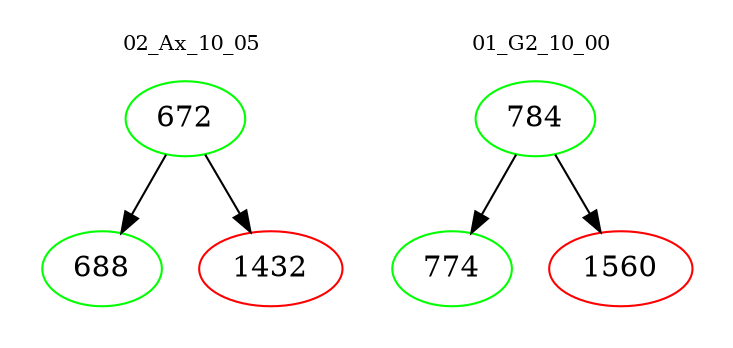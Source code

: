 digraph{
subgraph cluster_0 {
color = white
label = "02_Ax_10_05";
fontsize=10;
T0_672 [label="672", color="green"]
T0_672 -> T0_688 [color="black"]
T0_688 [label="688", color="green"]
T0_672 -> T0_1432 [color="black"]
T0_1432 [label="1432", color="red"]
}
subgraph cluster_1 {
color = white
label = "01_G2_10_00";
fontsize=10;
T1_784 [label="784", color="green"]
T1_784 -> T1_774 [color="black"]
T1_774 [label="774", color="green"]
T1_784 -> T1_1560 [color="black"]
T1_1560 [label="1560", color="red"]
}
}
